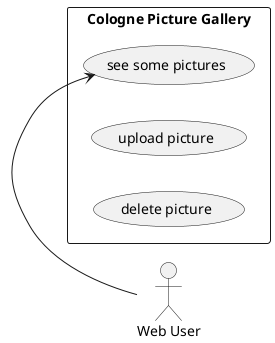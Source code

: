 @startuml

left to right direction

actor "Web User" as wu

rectangle "Cologne Picture Gallery" {
    usecase "see some pictures" as uc1
    usecase "upload picture" as uc2
    usecase "delete picture" as uc3
}

wu -> uc1

@enduml